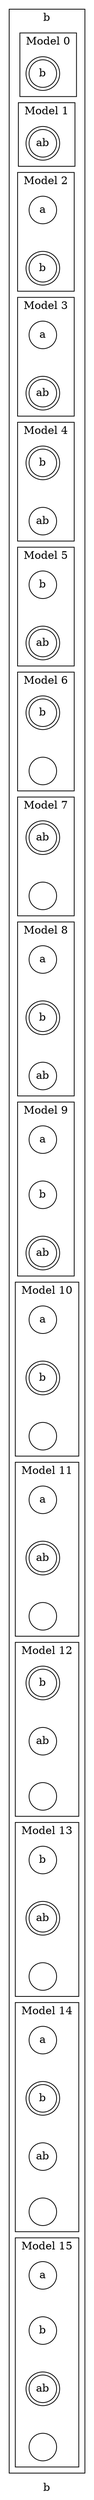 digraph G {
    label = "b"
    node [width=0.5, height=0.5, fixedsize=true]
    subgraph cluster_16 {
        edge [style=invis]
        label="b"
        subgraph cluster_0 {
        label="Model 0"
        node_0 [label="b", shape=doublecircle]
 }
        subgraph cluster_1 {
        label="Model 1"
        node_1 [label="ab", shape=doublecircle]
 }
        subgraph cluster_2 {
        label="Model 2"
        node_2 [label="a", shape=circle]
node_3 [label="b", shape=doublecircle]
 }
        subgraph cluster_3 {
        label="Model 3"
        node_4 [label="a", shape=circle]
node_5 [label="ab", shape=doublecircle]
 }
        subgraph cluster_4 {
        label="Model 4"
        node_6 [label="b", shape=doublecircle]
node_7 [label="ab", shape=circle]
 }
        subgraph cluster_5 {
        label="Model 5"
        node_8 [label="b", shape=circle]
node_9 [label="ab", shape=doublecircle]
 }
        subgraph cluster_6 {
        label="Model 6"
        node_10 [label="b", shape=doublecircle]
node_11 [label="", shape=circle]
 }
        subgraph cluster_7 {
        label="Model 7"
        node_12 [label="ab", shape=doublecircle]
node_13 [label="", shape=circle]
 }
        subgraph cluster_8 {
        label="Model 8"
        node_14 [label="a", shape=circle]
node_15 [label="b", shape=doublecircle]
node_16 [label="ab", shape=circle]
 }
        subgraph cluster_9 {
        label="Model 9"
        node_17 [label="a", shape=circle]
node_18 [label="b", shape=circle]
node_19 [label="ab", shape=doublecircle]
 }
        subgraph cluster_10 {
        label="Model 10"
        node_20 [label="a", shape=circle]
node_21 [label="b", shape=doublecircle]
node_22 [label="", shape=circle]
 }
        subgraph cluster_11 {
        label="Model 11"
        node_23 [label="a", shape=circle]
node_24 [label="ab", shape=doublecircle]
node_25 [label="", shape=circle]
 }
        subgraph cluster_12 {
        label="Model 12"
        node_26 [label="b", shape=doublecircle]
node_27 [label="ab", shape=circle]
node_28 [label="", shape=circle]
 }
        subgraph cluster_13 {
        label="Model 13"
        node_29 [label="b", shape=circle]
node_30 [label="ab", shape=doublecircle]
node_31 [label="", shape=circle]
 }
        subgraph cluster_14 {
        label="Model 14"
        node_32 [label="a", shape=circle]
node_33 [label="b", shape=doublecircle]
node_34 [label="ab", shape=circle]
node_35 [label="", shape=circle]
 }
        subgraph cluster_15 {
        label="Model 15"
        node_36 [label="a", shape=circle]
node_37 [label="b", shape=circle]
node_38 [label="ab", shape=doublecircle]
node_39 [label="", shape=circle]
 }
        node_0->node_1
node_1->node_2
node_2->node_3
node_3->node_4
node_4->node_5
node_5->node_6
node_6->node_7
node_7->node_8
node_8->node_9
node_9->node_10
node_10->node_11
node_11->node_12
node_12->node_13
node_13->node_14
node_14->node_15
node_15->node_16
node_16->node_17
node_17->node_18
node_18->node_19
node_19->node_20
node_20->node_21
node_21->node_22
node_22->node_23
node_23->node_24
node_24->node_25
node_25->node_26
node_26->node_27
node_27->node_28
node_28->node_29
node_29->node_30
node_30->node_31
node_31->node_32
node_32->node_33
node_33->node_34
node_34->node_35
node_35->node_36
node_36->node_37
node_37->node_38
node_38->node_39
 }
        
}